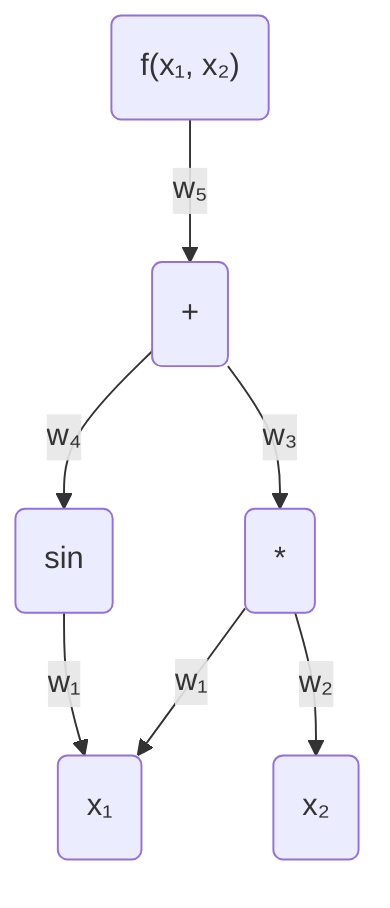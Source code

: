 graph TD
    f("f(x₁, x₂)") -->|"w₅"| w5(+)
    w5 -->|"w₄"| w4("sin")
    w5 -->|"w₃"| w3("*")
    w4 -->|"w₁"| w1("x₁")
    w3 -->|"w₁"| w1
    w3 -->|"w₂"| w2("x₂")